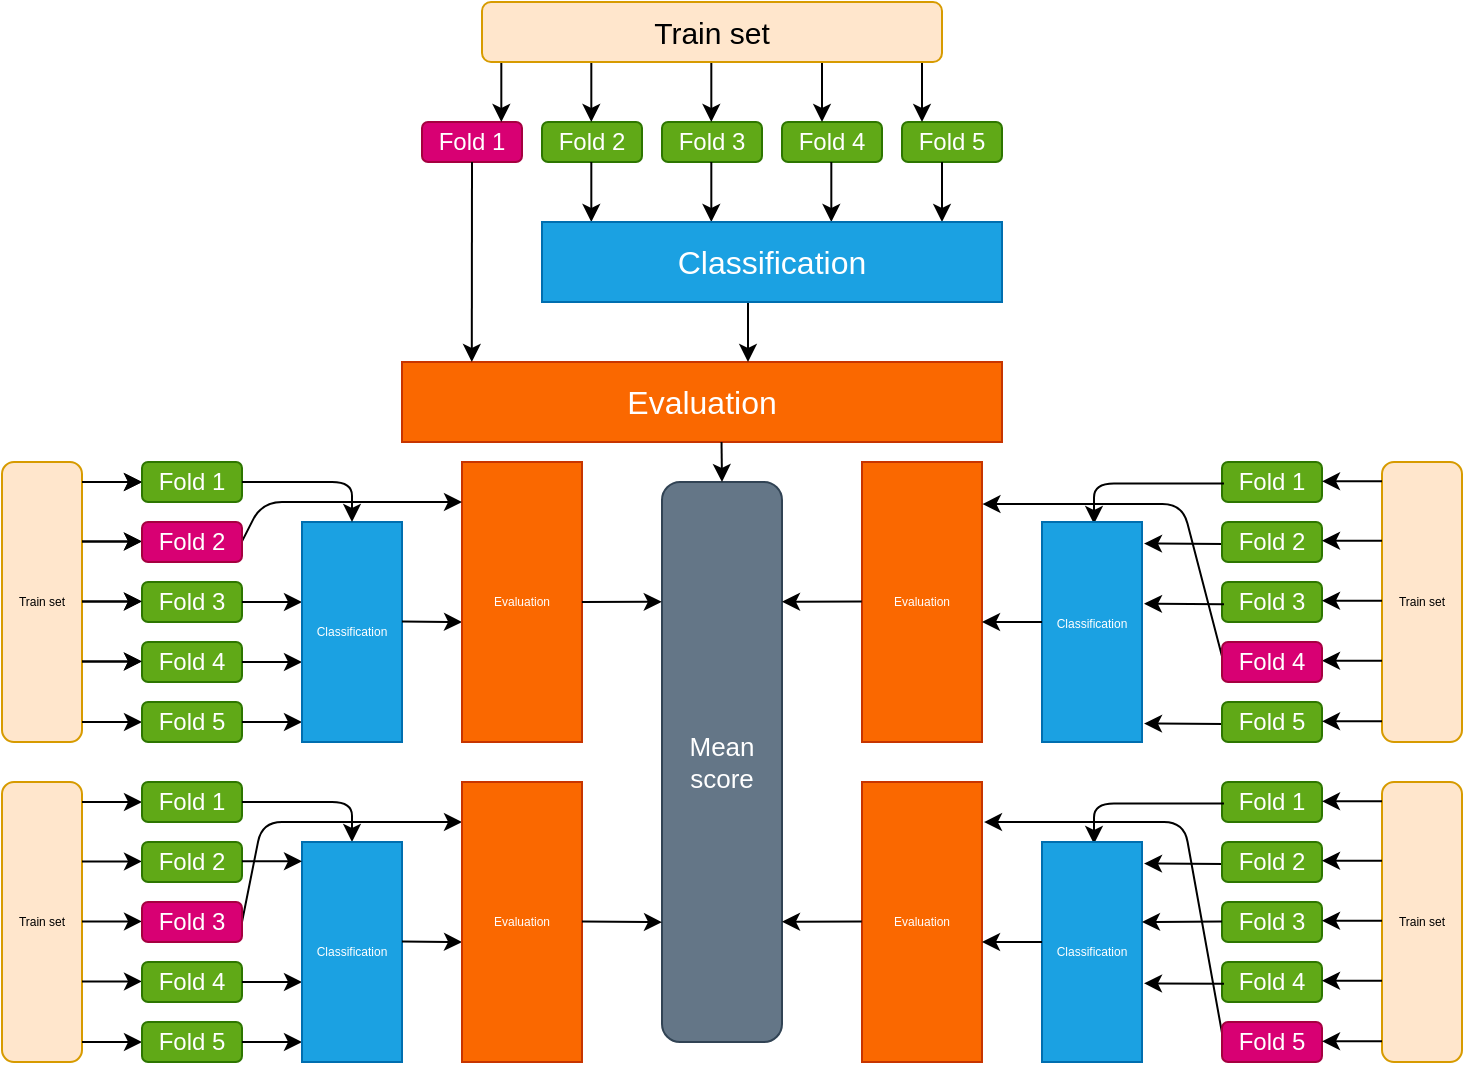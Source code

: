 <mxfile version="13.6.6" type="device"><diagram id="WSA2mxbqVxocz_G3j1J5" name="Page-1"><mxGraphModel dx="569" dy="1461" grid="1" gridSize="10" guides="1" tooltips="1" connect="1" arrows="1" fold="1" page="1" pageScale="1" pageWidth="827" pageHeight="1169" math="0" shadow="0"><root><mxCell id="0"/><mxCell id="1" parent="0"/><mxCell id="Ys8TfbKEX2CgPyKA-iGE-1" value="Train set" style="rounded=1;whiteSpace=wrap;html=1;fillColor=#ffe6cc;strokeColor=#d79b00;direction=south;fontSize=6;" parent="1" vertex="1"><mxGeometry x="40" y="190" width="40" height="140" as="geometry"/></mxCell><mxCell id="Ys8TfbKEX2CgPyKA-iGE-2" value="" style="endArrow=classic;html=1;" parent="1" edge="1"><mxGeometry width="50" height="50" relative="1" as="geometry"><mxPoint x="80" y="200" as="sourcePoint"/><mxPoint x="110" y="200" as="targetPoint"/></mxGeometry></mxCell><mxCell id="Ys8TfbKEX2CgPyKA-iGE-4" value="" style="endArrow=classic;html=1;" parent="1" edge="1"><mxGeometry width="50" height="50" relative="1" as="geometry"><mxPoint x="80" y="229.71" as="sourcePoint"/><mxPoint x="110" y="229.71" as="targetPoint"/></mxGeometry></mxCell><mxCell id="Ys8TfbKEX2CgPyKA-iGE-5" value="" style="endArrow=classic;html=1;" parent="1" edge="1"><mxGeometry width="50" height="50" relative="1" as="geometry"><mxPoint x="80" y="259.71" as="sourcePoint"/><mxPoint x="110" y="259.71" as="targetPoint"/></mxGeometry></mxCell><mxCell id="Ys8TfbKEX2CgPyKA-iGE-6" value="" style="endArrow=classic;html=1;" parent="1" edge="1"><mxGeometry width="50" height="50" relative="1" as="geometry"><mxPoint x="80" y="320" as="sourcePoint"/><mxPoint x="110" y="320" as="targetPoint"/></mxGeometry></mxCell><mxCell id="Ys8TfbKEX2CgPyKA-iGE-7" value="" style="endArrow=classic;html=1;" parent="1" edge="1"><mxGeometry width="50" height="50" relative="1" as="geometry"><mxPoint x="80" y="289.71" as="sourcePoint"/><mxPoint x="110" y="289.71" as="targetPoint"/></mxGeometry></mxCell><mxCell id="Ys8TfbKEX2CgPyKA-iGE-9" value="Fold 1" style="rounded=1;whiteSpace=wrap;html=1;fillColor=#60a917;strokeColor=#2D7600;fontColor=#ffffff;" parent="1" vertex="1"><mxGeometry x="110" y="190" width="50" height="20" as="geometry"/></mxCell><mxCell id="Ys8TfbKEX2CgPyKA-iGE-11" value="Fold 3" style="rounded=1;whiteSpace=wrap;html=1;fillColor=#60a917;strokeColor=#2D7600;fontColor=#ffffff;" parent="1" vertex="1"><mxGeometry x="110" y="250" width="50" height="20" as="geometry"/></mxCell><mxCell id="Ys8TfbKEX2CgPyKA-iGE-12" value="Fold 4" style="rounded=1;whiteSpace=wrap;html=1;fillColor=#60a917;strokeColor=#2D7600;fontColor=#ffffff;" parent="1" vertex="1"><mxGeometry x="110" y="280" width="50" height="20" as="geometry"/></mxCell><mxCell id="Ys8TfbKEX2CgPyKA-iGE-39" value="Fold 5" style="rounded=1;whiteSpace=wrap;html=1;fillColor=#60a917;strokeColor=#2D7600;fontColor=#ffffff;" parent="1" vertex="1"><mxGeometry x="110" y="310" width="50" height="20" as="geometry"/></mxCell><mxCell id="Ys8TfbKEX2CgPyKA-iGE-82" value="" style="endArrow=classic;html=1;fontSize=6;" parent="1" edge="1"><mxGeometry width="50" height="50" relative="1" as="geometry"><mxPoint x="160" y="260" as="sourcePoint"/><mxPoint x="190" y="260" as="targetPoint"/></mxGeometry></mxCell><mxCell id="Ys8TfbKEX2CgPyKA-iGE-83" value="" style="endArrow=classic;html=1;fontSize=6;" parent="1" edge="1"><mxGeometry width="50" height="50" relative="1" as="geometry"><mxPoint x="160" y="290" as="sourcePoint"/><mxPoint x="190" y="290" as="targetPoint"/></mxGeometry></mxCell><mxCell id="Ys8TfbKEX2CgPyKA-iGE-84" value="" style="endArrow=classic;html=1;fontSize=6;" parent="1" edge="1"><mxGeometry width="50" height="50" relative="1" as="geometry"><mxPoint x="160" y="320" as="sourcePoint"/><mxPoint x="190" y="320" as="targetPoint"/></mxGeometry></mxCell><mxCell id="Ys8TfbKEX2CgPyKA-iGE-87" value="Classification" style="rounded=0;whiteSpace=wrap;html=1;fontSize=6;direction=south;fillColor=#1ba1e2;strokeColor=#006EAF;fontColor=#ffffff;" parent="1" vertex="1"><mxGeometry x="190" y="220" width="50" height="110" as="geometry"/></mxCell><mxCell id="Ys8TfbKEX2CgPyKA-iGE-89" value="" style="endArrow=classic;html=1;fontSize=6;" parent="1" edge="1"><mxGeometry width="50" height="50" relative="1" as="geometry"><mxPoint x="240" y="269.71" as="sourcePoint"/><mxPoint x="270" y="270" as="targetPoint"/></mxGeometry></mxCell><mxCell id="Ys8TfbKEX2CgPyKA-iGE-90" value="Evaluation" style="rounded=0;whiteSpace=wrap;html=1;fontSize=6;direction=south;fillColor=#fa6800;strokeColor=#C73500;fontColor=#ffffff;" parent="1" vertex="1"><mxGeometry x="270" y="190" width="60" height="140" as="geometry"/></mxCell><mxCell id="Ys8TfbKEX2CgPyKA-iGE-91" value="Train set" style="rounded=1;whiteSpace=wrap;html=1;fillColor=#ffe6cc;strokeColor=#d79b00;direction=south;fontSize=6;" parent="1" vertex="1"><mxGeometry x="40" y="350" width="40" height="140" as="geometry"/></mxCell><mxCell id="Ys8TfbKEX2CgPyKA-iGE-92" value="" style="endArrow=classic;html=1;" parent="1" edge="1"><mxGeometry width="50" height="50" relative="1" as="geometry"><mxPoint x="80" y="360" as="sourcePoint"/><mxPoint x="110" y="360" as="targetPoint"/></mxGeometry></mxCell><mxCell id="Ys8TfbKEX2CgPyKA-iGE-93" value="" style="endArrow=classic;html=1;" parent="1" edge="1"><mxGeometry width="50" height="50" relative="1" as="geometry"><mxPoint x="80" y="389.71" as="sourcePoint"/><mxPoint x="110" y="389.71" as="targetPoint"/></mxGeometry></mxCell><mxCell id="Ys8TfbKEX2CgPyKA-iGE-94" value="" style="endArrow=classic;html=1;" parent="1" edge="1"><mxGeometry width="50" height="50" relative="1" as="geometry"><mxPoint x="80" y="419.71" as="sourcePoint"/><mxPoint x="110" y="419.71" as="targetPoint"/></mxGeometry></mxCell><mxCell id="Ys8TfbKEX2CgPyKA-iGE-95" value="" style="endArrow=classic;html=1;" parent="1" edge="1"><mxGeometry width="50" height="50" relative="1" as="geometry"><mxPoint x="80" y="480.0" as="sourcePoint"/><mxPoint x="110" y="480.0" as="targetPoint"/></mxGeometry></mxCell><mxCell id="Ys8TfbKEX2CgPyKA-iGE-96" value="" style="endArrow=classic;html=1;" parent="1" edge="1"><mxGeometry width="50" height="50" relative="1" as="geometry"><mxPoint x="80" y="449.71" as="sourcePoint"/><mxPoint x="110" y="449.71" as="targetPoint"/></mxGeometry></mxCell><mxCell id="Ys8TfbKEX2CgPyKA-iGE-97" value="Fold 1" style="rounded=1;whiteSpace=wrap;html=1;fillColor=#60a917;strokeColor=#2D7600;fontColor=#ffffff;" parent="1" vertex="1"><mxGeometry x="110" y="350" width="50" height="20" as="geometry"/></mxCell><mxCell id="Ys8TfbKEX2CgPyKA-iGE-98" value="Fold 2" style="rounded=1;whiteSpace=wrap;html=1;fillColor=#60a917;strokeColor=#2D7600;fontColor=#ffffff;" parent="1" vertex="1"><mxGeometry x="110" y="380" width="50" height="20" as="geometry"/></mxCell><mxCell id="Ys8TfbKEX2CgPyKA-iGE-100" value="Fold 4" style="rounded=1;whiteSpace=wrap;html=1;fillColor=#60a917;strokeColor=#2D7600;fontColor=#ffffff;" parent="1" vertex="1"><mxGeometry x="110" y="440" width="50" height="20" as="geometry"/></mxCell><mxCell id="Ys8TfbKEX2CgPyKA-iGE-101" value="Fold 5" style="rounded=1;whiteSpace=wrap;html=1;fillColor=#60a917;strokeColor=#2D7600;fontColor=#ffffff;" parent="1" vertex="1"><mxGeometry x="110" y="470" width="50" height="20" as="geometry"/></mxCell><mxCell id="Ys8TfbKEX2CgPyKA-iGE-103" value="" style="endArrow=classic;html=1;fontSize=6;entryX=0.143;entryY=1;entryDx=0;entryDy=0;entryPerimeter=0;" parent="1" target="Ys8TfbKEX2CgPyKA-iGE-109" edge="1"><mxGeometry width="50" height="50" relative="1" as="geometry"><mxPoint x="160" y="420.0" as="sourcePoint"/><mxPoint x="190" y="420.0" as="targetPoint"/><Array as="points"><mxPoint x="170" y="370"/></Array></mxGeometry></mxCell><mxCell id="Ys8TfbKEX2CgPyKA-iGE-104" value="" style="endArrow=classic;html=1;fontSize=6;" parent="1" edge="1"><mxGeometry width="50" height="50" relative="1" as="geometry"><mxPoint x="160" y="450.0" as="sourcePoint"/><mxPoint x="190" y="450.0" as="targetPoint"/></mxGeometry></mxCell><mxCell id="Ys8TfbKEX2CgPyKA-iGE-105" value="" style="endArrow=classic;html=1;fontSize=6;" parent="1" edge="1"><mxGeometry width="50" height="50" relative="1" as="geometry"><mxPoint x="160" y="480.0" as="sourcePoint"/><mxPoint x="190" y="480.0" as="targetPoint"/></mxGeometry></mxCell><mxCell id="Ys8TfbKEX2CgPyKA-iGE-106" value="" style="endArrow=classic;html=1;fontSize=6;entryX=0;entryY=0.5;entryDx=0;entryDy=0;" parent="1" target="Ys8TfbKEX2CgPyKA-iGE-107" edge="1"><mxGeometry width="50" height="50" relative="1" as="geometry"><mxPoint x="160" y="360" as="sourcePoint"/><mxPoint x="230" y="370" as="targetPoint"/><Array as="points"><mxPoint x="215" y="360"/></Array></mxGeometry></mxCell><mxCell id="Ys8TfbKEX2CgPyKA-iGE-107" value="Classification" style="rounded=0;whiteSpace=wrap;html=1;fontSize=6;direction=south;fillColor=#1ba1e2;strokeColor=#006EAF;fontColor=#ffffff;" parent="1" vertex="1"><mxGeometry x="190" y="380" width="50" height="110" as="geometry"/></mxCell><mxCell id="Ys8TfbKEX2CgPyKA-iGE-108" value="" style="endArrow=classic;html=1;fontSize=6;" parent="1" edge="1"><mxGeometry width="50" height="50" relative="1" as="geometry"><mxPoint x="240" y="429.71" as="sourcePoint"/><mxPoint x="270" y="430.0" as="targetPoint"/></mxGeometry></mxCell><mxCell id="Ys8TfbKEX2CgPyKA-iGE-109" value="Evaluation" style="rounded=0;whiteSpace=wrap;html=1;fontSize=6;direction=south;fillColor=#fa6800;strokeColor=#C73500;fontColor=#ffffff;" parent="1" vertex="1"><mxGeometry x="270" y="350" width="60" height="140" as="geometry"/></mxCell><mxCell id="Ys8TfbKEX2CgPyKA-iGE-110" value="Train set" style="rounded=1;whiteSpace=wrap;html=1;fillColor=#ffe6cc;strokeColor=#d79b00;direction=south;fontSize=6;flipV=1;flipH=1;" parent="1" vertex="1"><mxGeometry x="730" y="190" width="40" height="140" as="geometry"/></mxCell><mxCell id="Ys8TfbKEX2CgPyKA-iGE-111" value="" style="endArrow=classic;html=1;flipV=1;flipH=1;entryX=0;entryY=0.5;entryDx=0;entryDy=0;" parent="1" target="Ys8TfbKEX2CgPyKA-iGE-117" edge="1"><mxGeometry width="50" height="50" relative="1" as="geometry"><mxPoint x="610" y="229.76" as="sourcePoint"/><mxPoint x="640" y="229.76" as="targetPoint"/></mxGeometry></mxCell><mxCell id="Ys8TfbKEX2CgPyKA-iGE-115" value="" style="endArrow=classic;html=1;flipV=1;flipH=1;entryX=0;entryY=0.5;entryDx=0;entryDy=0;" parent="1" target="Ys8TfbKEX2CgPyKA-iGE-120" edge="1"><mxGeometry width="50" height="50" relative="1" as="geometry"><mxPoint x="610" y="319.76" as="sourcePoint"/><mxPoint x="640" y="319.76" as="targetPoint"/></mxGeometry></mxCell><mxCell id="Ys8TfbKEX2CgPyKA-iGE-116" value="Fold 1" style="rounded=1;whiteSpace=wrap;html=1;fillColor=#60a917;strokeColor=#2D7600;fontColor=#ffffff;direction=east;flipV=1;flipH=1;" parent="1" vertex="1"><mxGeometry x="650" y="190" width="50" height="20" as="geometry"/></mxCell><mxCell id="Ys8TfbKEX2CgPyKA-iGE-117" value="Fold 2" style="rounded=1;whiteSpace=wrap;html=1;fillColor=#60a917;strokeColor=#2D7600;fontColor=#ffffff;direction=east;flipV=1;flipH=1;" parent="1" vertex="1"><mxGeometry x="650" y="220" width="50" height="20" as="geometry"/></mxCell><mxCell id="Ys8TfbKEX2CgPyKA-iGE-118" value="Fold 3" style="rounded=1;whiteSpace=wrap;html=1;fillColor=#60a917;strokeColor=#2D7600;fontColor=#ffffff;direction=east;flipV=1;flipH=1;" parent="1" vertex="1"><mxGeometry x="650" y="250" width="50" height="20" as="geometry"/></mxCell><mxCell id="Ys8TfbKEX2CgPyKA-iGE-120" value="Fold 5" style="rounded=1;whiteSpace=wrap;html=1;fillColor=#60a917;strokeColor=#2D7600;fontColor=#ffffff;direction=east;flipV=1;flipH=1;" parent="1" vertex="1"><mxGeometry x="650" y="310" width="50" height="20" as="geometry"/></mxCell><mxCell id="Ys8TfbKEX2CgPyKA-iGE-125" value="" style="endArrow=classic;html=1;fontSize=6;flipV=1;flipH=1;exitX=0;exitY=0.5;exitDx=0;exitDy=0;" parent="1" source="Ys8TfbKEX2CgPyKA-iGE-126" edge="1"><mxGeometry width="50" height="50" relative="1" as="geometry"><mxPoint x="580" y="200" as="sourcePoint"/><mxPoint x="650" y="199.76" as="targetPoint"/><Array as="points"><mxPoint x="650" y="220"/></Array></mxGeometry></mxCell><mxCell id="Ys8TfbKEX2CgPyKA-iGE-126" value="&#xA;Classification&#xA;&#xA;" style="rounded=0;whiteSpace=wrap;html=1;fontSize=6;direction=south;flipV=1;flipH=1;fillColor=#1ba1e2;strokeColor=#006EAF;fontColor=#ffffff;" parent="1" vertex="1"><mxGeometry x="560" y="220" width="50" height="110" as="geometry"/></mxCell><mxCell id="Ys8TfbKEX2CgPyKA-iGE-128" value="Evaluation" style="rounded=0;whiteSpace=wrap;html=1;fontSize=6;direction=south;flipV=1;flipH=1;fillColor=#fa6800;strokeColor=#C73500;fontColor=#ffffff;" parent="1" vertex="1"><mxGeometry x="470" y="190" width="60" height="140" as="geometry"/></mxCell><mxCell id="Ys8TfbKEX2CgPyKA-iGE-129" value="" style="endArrow=classic;html=1;fontSize=6;" parent="1" edge="1"><mxGeometry width="50" height="50" relative="1" as="geometry"><mxPoint x="560" y="270" as="sourcePoint"/><mxPoint x="530" y="270" as="targetPoint"/></mxGeometry></mxCell><mxCell id="Ys8TfbKEX2CgPyKA-iGE-130" value="" style="endArrow=classic;html=1;flipV=1;flipH=1;entryX=0;entryY=0.5;entryDx=0;entryDy=0;" parent="1" target="Ys8TfbKEX2CgPyKA-iGE-135" edge="1"><mxGeometry width="50" height="50" relative="1" as="geometry"><mxPoint x="610" y="389.76" as="sourcePoint"/><mxPoint x="640" y="389.76" as="targetPoint"/></mxGeometry></mxCell><mxCell id="Ys8TfbKEX2CgPyKA-iGE-133" value="" style="endArrow=classic;html=1;flipV=1;flipH=1;entryX=0;entryY=0.5;entryDx=0;entryDy=0;exitX=0.864;exitY=1;exitDx=0;exitDy=0;exitPerimeter=0;" parent="1" source="Ys8TfbKEX2CgPyKA-iGE-141" target="Ys8TfbKEX2CgPyKA-iGE-138" edge="1"><mxGeometry width="50" height="50" relative="1" as="geometry"><mxPoint x="550" y="369" as="sourcePoint"/><mxPoint x="640" y="479.76" as="targetPoint"/><Array as="points"><mxPoint x="550" y="480"/></Array></mxGeometry></mxCell><mxCell id="Ys8TfbKEX2CgPyKA-iGE-134" value="Fold 1" style="rounded=1;whiteSpace=wrap;html=1;fillColor=#60a917;strokeColor=#2D7600;fontColor=#ffffff;direction=east;flipV=1;flipH=1;" parent="1" vertex="1"><mxGeometry x="650" y="350" width="50" height="20" as="geometry"/></mxCell><mxCell id="Ys8TfbKEX2CgPyKA-iGE-135" value="Fold 2" style="rounded=1;whiteSpace=wrap;html=1;fillColor=#60a917;strokeColor=#2D7600;fontColor=#ffffff;direction=east;flipV=1;flipH=1;" parent="1" vertex="1"><mxGeometry x="650" y="380" width="50" height="20" as="geometry"/></mxCell><mxCell id="Ys8TfbKEX2CgPyKA-iGE-136" value="Fold 3" style="rounded=1;whiteSpace=wrap;html=1;fillColor=#60a917;strokeColor=#2D7600;fontColor=#ffffff;direction=east;flipV=1;flipH=1;" parent="1" vertex="1"><mxGeometry x="650" y="410" width="50" height="20" as="geometry"/></mxCell><mxCell id="Ys8TfbKEX2CgPyKA-iGE-137" value="Fold 4" style="rounded=1;whiteSpace=wrap;html=1;fillColor=#60a917;strokeColor=#2D7600;fontColor=#ffffff;direction=east;flipV=1;flipH=1;" parent="1" vertex="1"><mxGeometry x="650" y="440" width="50" height="20" as="geometry"/></mxCell><mxCell id="Ys8TfbKEX2CgPyKA-iGE-138" value="Fold 5" style="rounded=1;whiteSpace=wrap;html=1;fillColor=#d80073;strokeColor=#A50040;fontColor=#ffffff;direction=east;flipV=1;flipH=1;" parent="1" vertex="1"><mxGeometry x="650" y="470" width="50" height="20" as="geometry"/></mxCell><mxCell id="Ys8TfbKEX2CgPyKA-iGE-139" value="" style="endArrow=classic;html=1;fontSize=6;flipV=1;flipH=1;exitX=0;exitY=0.5;exitDx=0;exitDy=0;" parent="1" source="Ys8TfbKEX2CgPyKA-iGE-140" edge="1"><mxGeometry width="50" height="50" relative="1" as="geometry"><mxPoint x="580" y="360" as="sourcePoint"/><mxPoint x="650" y="359.76" as="targetPoint"/><Array as="points"><mxPoint x="650" y="380"/></Array></mxGeometry></mxCell><mxCell id="Ys8TfbKEX2CgPyKA-iGE-140" value="Classification" style="rounded=0;whiteSpace=wrap;html=1;fontSize=6;direction=south;flipV=1;flipH=1;fillColor=#1ba1e2;strokeColor=#006EAF;fontColor=#ffffff;" parent="1" vertex="1"><mxGeometry x="560" y="380" width="50" height="110" as="geometry"/></mxCell><mxCell id="Ys8TfbKEX2CgPyKA-iGE-141" value="Evaluation" style="rounded=0;whiteSpace=wrap;html=1;fontSize=6;direction=south;flipV=1;flipH=1;fillColor=#fa6800;strokeColor=#C73500;fontColor=#ffffff;" parent="1" vertex="1"><mxGeometry x="470" y="350" width="60" height="140" as="geometry"/></mxCell><mxCell id="Ys8TfbKEX2CgPyKA-iGE-142" value="" style="endArrow=classic;html=1;fontSize=6;" parent="1" edge="1"><mxGeometry width="50" height="50" relative="1" as="geometry"><mxPoint x="560" y="430" as="sourcePoint"/><mxPoint x="530" y="430" as="targetPoint"/></mxGeometry></mxCell><mxCell id="Ys8TfbKEX2CgPyKA-iGE-143" value="" style="endArrow=classic;html=1;fontSize=6;" parent="1" edge="1"><mxGeometry width="50" height="50" relative="1" as="geometry"><mxPoint x="650" y="419.76" as="sourcePoint"/><mxPoint x="610" y="420" as="targetPoint"/></mxGeometry></mxCell><mxCell id="Ys8TfbKEX2CgPyKA-iGE-144" value="Train set" style="rounded=1;whiteSpace=wrap;html=1;fillColor=#ffe6cc;strokeColor=#d79b00;direction=south;fontSize=6;flipV=1;flipH=1;" parent="1" vertex="1"><mxGeometry x="730" y="350" width="40" height="140" as="geometry"/></mxCell><mxCell id="Ys8TfbKEX2CgPyKA-iGE-145" value="" style="endArrow=classic;html=1;" parent="1" edge="1"><mxGeometry width="50" height="50" relative="1" as="geometry"><mxPoint x="80" y="200" as="sourcePoint"/><mxPoint x="110" y="200" as="targetPoint"/></mxGeometry></mxCell><mxCell id="Ys8TfbKEX2CgPyKA-iGE-146" value="" style="endArrow=classic;html=1;" parent="1" edge="1"><mxGeometry width="50" height="50" relative="1" as="geometry"><mxPoint x="80" y="229.71" as="sourcePoint"/><mxPoint x="110" y="229.71" as="targetPoint"/></mxGeometry></mxCell><mxCell id="Ys8TfbKEX2CgPyKA-iGE-147" value="" style="endArrow=classic;html=1;" parent="1" edge="1"><mxGeometry width="50" height="50" relative="1" as="geometry"><mxPoint x="80" y="259.71" as="sourcePoint"/><mxPoint x="110" y="259.71" as="targetPoint"/></mxGeometry></mxCell><mxCell id="Ys8TfbKEX2CgPyKA-iGE-148" value="" style="endArrow=classic;html=1;" parent="1" edge="1"><mxGeometry width="50" height="50" relative="1" as="geometry"><mxPoint x="80" y="289.71" as="sourcePoint"/><mxPoint x="110" y="289.71" as="targetPoint"/></mxGeometry></mxCell><mxCell id="Ys8TfbKEX2CgPyKA-iGE-149" value="" style="endArrow=classic;html=1;" parent="1" edge="1"><mxGeometry width="50" height="50" relative="1" as="geometry"><mxPoint x="730" y="199.66" as="sourcePoint"/><mxPoint x="700" y="199.66" as="targetPoint"/></mxGeometry></mxCell><mxCell id="Ys8TfbKEX2CgPyKA-iGE-150" value="" style="endArrow=classic;html=1;" parent="1" edge="1"><mxGeometry width="50" height="50" relative="1" as="geometry"><mxPoint x="730" y="229.37" as="sourcePoint"/><mxPoint x="700" y="229.37" as="targetPoint"/></mxGeometry></mxCell><mxCell id="Ys8TfbKEX2CgPyKA-iGE-151" value="" style="endArrow=classic;html=1;" parent="1" edge="1"><mxGeometry width="50" height="50" relative="1" as="geometry"><mxPoint x="730" y="259.37" as="sourcePoint"/><mxPoint x="700" y="259.37" as="targetPoint"/></mxGeometry></mxCell><mxCell id="Ys8TfbKEX2CgPyKA-iGE-152" value="" style="endArrow=classic;html=1;" parent="1" edge="1"><mxGeometry width="50" height="50" relative="1" as="geometry"><mxPoint x="730" y="289.37" as="sourcePoint"/><mxPoint x="700" y="289.37" as="targetPoint"/></mxGeometry></mxCell><mxCell id="Ys8TfbKEX2CgPyKA-iGE-153" value="" style="endArrow=classic;html=1;" parent="1" edge="1"><mxGeometry width="50" height="50" relative="1" as="geometry"><mxPoint x="730" y="319.66" as="sourcePoint"/><mxPoint x="700" y="319.66" as="targetPoint"/></mxGeometry></mxCell><mxCell id="Ys8TfbKEX2CgPyKA-iGE-159" value="" style="endArrow=classic;html=1;" parent="1" edge="1"><mxGeometry width="50" height="50" relative="1" as="geometry"><mxPoint x="730" y="359.66" as="sourcePoint"/><mxPoint x="700" y="359.66" as="targetPoint"/></mxGeometry></mxCell><mxCell id="Ys8TfbKEX2CgPyKA-iGE-160" value="" style="endArrow=classic;html=1;" parent="1" edge="1"><mxGeometry width="50" height="50" relative="1" as="geometry"><mxPoint x="730" y="389.37" as="sourcePoint"/><mxPoint x="700" y="389.37" as="targetPoint"/></mxGeometry></mxCell><mxCell id="Ys8TfbKEX2CgPyKA-iGE-161" value="" style="endArrow=classic;html=1;" parent="1" edge="1"><mxGeometry width="50" height="50" relative="1" as="geometry"><mxPoint x="730" y="419.37" as="sourcePoint"/><mxPoint x="700" y="419.37" as="targetPoint"/></mxGeometry></mxCell><mxCell id="Ys8TfbKEX2CgPyKA-iGE-162" value="" style="endArrow=classic;html=1;" parent="1" edge="1"><mxGeometry width="50" height="50" relative="1" as="geometry"><mxPoint x="730" y="449.37" as="sourcePoint"/><mxPoint x="700" y="449.37" as="targetPoint"/></mxGeometry></mxCell><mxCell id="Ys8TfbKEX2CgPyKA-iGE-163" value="" style="endArrow=classic;html=1;" parent="1" edge="1"><mxGeometry width="50" height="50" relative="1" as="geometry"><mxPoint x="730" y="479.66" as="sourcePoint"/><mxPoint x="700" y="479.66" as="targetPoint"/></mxGeometry></mxCell><mxCell id="Ys8TfbKEX2CgPyKA-iGE-165" value="Fold 1" style="rounded=1;whiteSpace=wrap;html=1;fillColor=#d80073;strokeColor=#A50040;fontColor=#ffffff;direction=west;flipV=1;flipH=1;" parent="1" vertex="1"><mxGeometry x="250" y="20" width="50" height="20" as="geometry"/></mxCell><mxCell id="Ys8TfbKEX2CgPyKA-iGE-166" value="Fold 2" style="rounded=1;whiteSpace=wrap;html=1;fillColor=#60a917;strokeColor=#2D7600;fontColor=#ffffff;direction=west;flipV=1;flipH=1;" parent="1" vertex="1"><mxGeometry x="310" y="20" width="50" height="20" as="geometry"/></mxCell><mxCell id="Ys8TfbKEX2CgPyKA-iGE-167" value="Fold 3" style="rounded=1;whiteSpace=wrap;html=1;fillColor=#60a917;strokeColor=#2D7600;fontColor=#ffffff;direction=west;flipV=1;flipH=1;" parent="1" vertex="1"><mxGeometry x="370" y="20" width="50" height="20" as="geometry"/></mxCell><mxCell id="Ys8TfbKEX2CgPyKA-iGE-168" value="Fold 4" style="rounded=1;whiteSpace=wrap;html=1;fillColor=#60a917;strokeColor=#2D7600;fontColor=#ffffff;direction=west;flipV=1;flipH=1;" parent="1" vertex="1"><mxGeometry x="430" y="20" width="50" height="20" as="geometry"/></mxCell><mxCell id="Ys8TfbKEX2CgPyKA-iGE-169" value="Fold 5" style="rounded=1;whiteSpace=wrap;html=1;fillColor=#60a917;strokeColor=#2D7600;fontColor=#ffffff;direction=west;flipV=1;flipH=1;" parent="1" vertex="1"><mxGeometry x="490" y="20" width="50" height="20" as="geometry"/></mxCell><mxCell id="Ys8TfbKEX2CgPyKA-iGE-172" value="" style="endArrow=classic;html=1;fontSize=6;" parent="1" edge="1"><mxGeometry width="50" height="50" relative="1" as="geometry"><mxPoint x="289.66" y="-20" as="sourcePoint"/><mxPoint x="289.66" y="20" as="targetPoint"/></mxGeometry></mxCell><mxCell id="Ys8TfbKEX2CgPyKA-iGE-173" value="" style="endArrow=classic;html=1;fontSize=6;" parent="1" edge="1"><mxGeometry width="50" height="50" relative="1" as="geometry"><mxPoint x="334.66" y="-20" as="sourcePoint"/><mxPoint x="334.66" y="20" as="targetPoint"/></mxGeometry></mxCell><mxCell id="Ys8TfbKEX2CgPyKA-iGE-174" value="" style="endArrow=classic;html=1;fontSize=6;" parent="1" edge="1"><mxGeometry width="50" height="50" relative="1" as="geometry"><mxPoint x="394.66" y="-20" as="sourcePoint"/><mxPoint x="394.66" y="20" as="targetPoint"/></mxGeometry></mxCell><mxCell id="Ys8TfbKEX2CgPyKA-iGE-177" value="" style="endArrow=classic;html=1;fontSize=6;" parent="1" edge="1"><mxGeometry width="50" height="50" relative="1" as="geometry"><mxPoint x="450" y="-20" as="sourcePoint"/><mxPoint x="450" y="20" as="targetPoint"/></mxGeometry></mxCell><mxCell id="Ys8TfbKEX2CgPyKA-iGE-178" value="" style="endArrow=classic;html=1;fontSize=6;" parent="1" edge="1"><mxGeometry width="50" height="50" relative="1" as="geometry"><mxPoint x="500" y="-20" as="sourcePoint"/><mxPoint x="500" y="20" as="targetPoint"/></mxGeometry></mxCell><mxCell id="Ys8TfbKEX2CgPyKA-iGE-180" value="Evaluation" style="rounded=0;whiteSpace=wrap;html=1;fontSize=16;fillColor=#fa6800;strokeColor=#C73500;fontColor=#ffffff;" parent="1" vertex="1"><mxGeometry x="240" y="140" width="300" height="40" as="geometry"/></mxCell><mxCell id="Ys8TfbKEX2CgPyKA-iGE-182" value="" style="endArrow=classic;html=1;fontSize=6;" parent="1" edge="1"><mxGeometry width="50" height="50" relative="1" as="geometry"><mxPoint x="510" y="40" as="sourcePoint"/><mxPoint x="510" y="70" as="targetPoint"/></mxGeometry></mxCell><mxCell id="Ys8TfbKEX2CgPyKA-iGE-183" value="" style="endArrow=classic;html=1;fontSize=6;" parent="1" edge="1"><mxGeometry width="50" height="50" relative="1" as="geometry"><mxPoint x="454.66" y="40" as="sourcePoint"/><mxPoint x="454.66" y="70" as="targetPoint"/><Array as="points"><mxPoint x="454.66" y="40"/></Array></mxGeometry></mxCell><mxCell id="Ys8TfbKEX2CgPyKA-iGE-184" value="" style="endArrow=classic;html=1;fontSize=6;" parent="1" edge="1"><mxGeometry width="50" height="50" relative="1" as="geometry"><mxPoint x="394.66" y="40" as="sourcePoint"/><mxPoint x="394.66" y="70" as="targetPoint"/></mxGeometry></mxCell><mxCell id="Ys8TfbKEX2CgPyKA-iGE-185" value="" style="endArrow=classic;html=1;fontSize=6;" parent="1" edge="1"><mxGeometry width="50" height="50" relative="1" as="geometry"><mxPoint x="334.66" y="40" as="sourcePoint"/><mxPoint x="334.66" y="70" as="targetPoint"/><Array as="points"><mxPoint x="334.66" y="40"/></Array></mxGeometry></mxCell><mxCell id="Ys8TfbKEX2CgPyKA-iGE-187" value="" style="endArrow=classic;html=1;fontSize=16;entryX=0.133;entryY=0;entryDx=0;entryDy=0;entryPerimeter=0;" parent="1" edge="1"><mxGeometry width="50" height="50" relative="1" as="geometry"><mxPoint x="275" y="40" as="sourcePoint"/><mxPoint x="274.9" y="140" as="targetPoint"/></mxGeometry></mxCell><mxCell id="Ys8TfbKEX2CgPyKA-iGE-170" value="Train set" style="rounded=1;whiteSpace=wrap;html=1;fillColor=#ffe6cc;strokeColor=#d79b00;direction=west;fontSize=15;" parent="1" vertex="1"><mxGeometry x="280" y="-40" width="230" height="30" as="geometry"/></mxCell><mxCell id="Ys8TfbKEX2CgPyKA-iGE-188" value="" style="endArrow=classic;html=1;fontSize=16;" parent="1" edge="1"><mxGeometry width="50" height="50" relative="1" as="geometry"><mxPoint x="413" y="100" as="sourcePoint"/><mxPoint x="413" y="140" as="targetPoint"/></mxGeometry></mxCell><mxCell id="Ys8TfbKEX2CgPyKA-iGE-179" value="Classification" style="rounded=0;whiteSpace=wrap;html=1;fontSize=16;fillColor=#1ba1e2;strokeColor=#006EAF;fontColor=#ffffff;" parent="1" vertex="1"><mxGeometry x="310" y="70" width="230" height="40" as="geometry"/></mxCell><mxCell id="Ys8TfbKEX2CgPyKA-iGE-189" value="" style="endArrow=classic;html=1;fontSize=6;entryX=0.143;entryY=1;entryDx=0;entryDy=0;entryPerimeter=0;" parent="1" edge="1"><mxGeometry width="50" height="50" relative="1" as="geometry"><mxPoint x="160" y="229.71" as="sourcePoint"/><mxPoint x="270" y="210.02" as="targetPoint"/><Array as="points"><mxPoint x="170" y="210.0"/></Array></mxGeometry></mxCell><mxCell id="Ys8TfbKEX2CgPyKA-iGE-190" value="" style="endArrow=classic;html=1;fontSize=6;entryX=0;entryY=0.5;entryDx=0;entryDy=0;" parent="1" edge="1"><mxGeometry width="50" height="50" relative="1" as="geometry"><mxPoint x="160" y="200" as="sourcePoint"/><mxPoint x="215" y="220" as="targetPoint"/><Array as="points"><mxPoint x="215" y="200"/></Array></mxGeometry></mxCell><mxCell id="Ys8TfbKEX2CgPyKA-iGE-191" value="" style="endArrow=classic;html=1;fontSize=6;" parent="1" edge="1"><mxGeometry width="50" height="50" relative="1" as="geometry"><mxPoint x="160" y="389.66" as="sourcePoint"/><mxPoint x="190" y="389.66" as="targetPoint"/></mxGeometry></mxCell><mxCell id="Ys8TfbKEX2CgPyKA-iGE-192" value="" style="endArrow=classic;html=1;flipV=1;flipH=1;entryX=0;entryY=0.5;entryDx=0;entryDy=0;" parent="1" edge="1"><mxGeometry width="50" height="50" relative="1" as="geometry"><mxPoint x="610" y="449.66" as="sourcePoint"/><mxPoint x="650" y="449.9" as="targetPoint"/></mxGeometry></mxCell><mxCell id="Ys8TfbKEX2CgPyKA-iGE-193" value="" style="endArrow=classic;html=1;flipV=1;flipH=1;entryX=0;entryY=0.5;entryDx=0;entryDy=0;exitX=0.857;exitY=0.987;exitDx=0;exitDy=0;exitPerimeter=0;" parent="1" source="Ys8TfbKEX2CgPyKA-iGE-128" edge="1"><mxGeometry width="50" height="50" relative="1" as="geometry"><mxPoint x="529.22" y="240" as="sourcePoint"/><mxPoint x="650" y="289.98" as="targetPoint"/><Array as="points"><mxPoint x="550" y="290"/><mxPoint x="600" y="290"/></Array></mxGeometry></mxCell><mxCell id="Ys8TfbKEX2CgPyKA-iGE-119" value="Fold 4" style="rounded=1;whiteSpace=wrap;html=1;fillColor=#d80073;strokeColor=#A50040;fontColor=#ffffff;direction=east;flipV=1;flipH=1;" parent="1" vertex="1"><mxGeometry x="650" y="280" width="50" height="20" as="geometry"/></mxCell><mxCell id="Ys8TfbKEX2CgPyKA-iGE-99" value="Fold 3" style="rounded=1;whiteSpace=wrap;html=1;fillColor=#d80073;strokeColor=#A50040;fontColor=#ffffff;" parent="1" vertex="1"><mxGeometry x="110" y="410" width="50" height="20" as="geometry"/></mxCell><mxCell id="Ys8TfbKEX2CgPyKA-iGE-10" value="Fold 2" style="rounded=1;whiteSpace=wrap;html=1;fillColor=#d80073;strokeColor=#A50040;fontColor=#ffffff;" parent="1" vertex="1"><mxGeometry x="110" y="220" width="50" height="20" as="geometry"/></mxCell><mxCell id="Ys8TfbKEX2CgPyKA-iGE-195" value="&lt;div&gt;Mean score&lt;/div&gt;" style="rounded=1;whiteSpace=wrap;html=1;fontSize=13;rotation=90;verticalAlign=middle;horizontal=0;fillColor=#647687;strokeColor=#314354;fontColor=#ffffff;" parent="1" vertex="1"><mxGeometry x="260" y="310" width="280" height="60" as="geometry"/></mxCell><mxCell id="Ys8TfbKEX2CgPyKA-iGE-197" value="" style="endArrow=classic;html=1;fontSize=16;exitX=0.5;exitY=0;exitDx=0;exitDy=0;entryX=0.214;entryY=1.002;entryDx=0;entryDy=0;entryPerimeter=0;" parent="1" source="Ys8TfbKEX2CgPyKA-iGE-90" target="Ys8TfbKEX2CgPyKA-iGE-195" edge="1"><mxGeometry width="50" height="50" relative="1" as="geometry"><mxPoint x="320" y="259.66" as="sourcePoint"/><mxPoint x="360" y="260" as="targetPoint"/></mxGeometry></mxCell><mxCell id="Ys8TfbKEX2CgPyKA-iGE-198" value="" style="endArrow=classic;html=1;fontSize=16;exitX=0.5;exitY=0;exitDx=0;exitDy=0;entryX=0.786;entryY=1;entryDx=0;entryDy=0;entryPerimeter=0;" parent="1" target="Ys8TfbKEX2CgPyKA-iGE-195" edge="1"><mxGeometry width="50" height="50" relative="1" as="geometry"><mxPoint x="330" y="419.76" as="sourcePoint"/><mxPoint x="360" y="420" as="targetPoint"/></mxGeometry></mxCell><mxCell id="Ys8TfbKEX2CgPyKA-iGE-200" value="" style="endArrow=classic;html=1;fontSize=16;exitX=0.5;exitY=0;exitDx=0;exitDy=0;entryX=0.214;entryY=1.002;entryDx=0;entryDy=0;entryPerimeter=0;" parent="1" edge="1"><mxGeometry width="50" height="50" relative="1" as="geometry"><mxPoint x="469.88" y="259.76" as="sourcePoint"/><mxPoint x="430" y="259.84" as="targetPoint"/></mxGeometry></mxCell><mxCell id="Ys8TfbKEX2CgPyKA-iGE-201" value="" style="endArrow=classic;html=1;fontSize=16;exitX=0.5;exitY=0;exitDx=0;exitDy=0;entryX=0.214;entryY=1.002;entryDx=0;entryDy=0;entryPerimeter=0;" parent="1" edge="1"><mxGeometry width="50" height="50" relative="1" as="geometry"><mxPoint x="469.88" y="419.76" as="sourcePoint"/><mxPoint x="430.0" y="419.84" as="targetPoint"/></mxGeometry></mxCell><mxCell id="Ys8TfbKEX2CgPyKA-iGE-202" value="" style="endArrow=classic;html=1;fontSize=16;" parent="1" edge="1"><mxGeometry width="50" height="50" relative="1" as="geometry"><mxPoint x="399.76" y="180" as="sourcePoint"/><mxPoint x="400" y="200" as="targetPoint"/></mxGeometry></mxCell><mxCell id="_jig2QO96Xsls4UL9_KQ-1" value="" style="endArrow=classic;html=1;flipV=1;flipH=1;entryX=0;entryY=0.5;entryDx=0;entryDy=0;fontFamily=Tahoma;" edge="1" parent="1"><mxGeometry width="50" height="50" relative="1" as="geometry"><mxPoint x="610" y="259.88" as="sourcePoint"/><mxPoint x="650" y="260.12" as="targetPoint"/></mxGeometry></mxCell></root></mxGraphModel></diagram></mxfile>